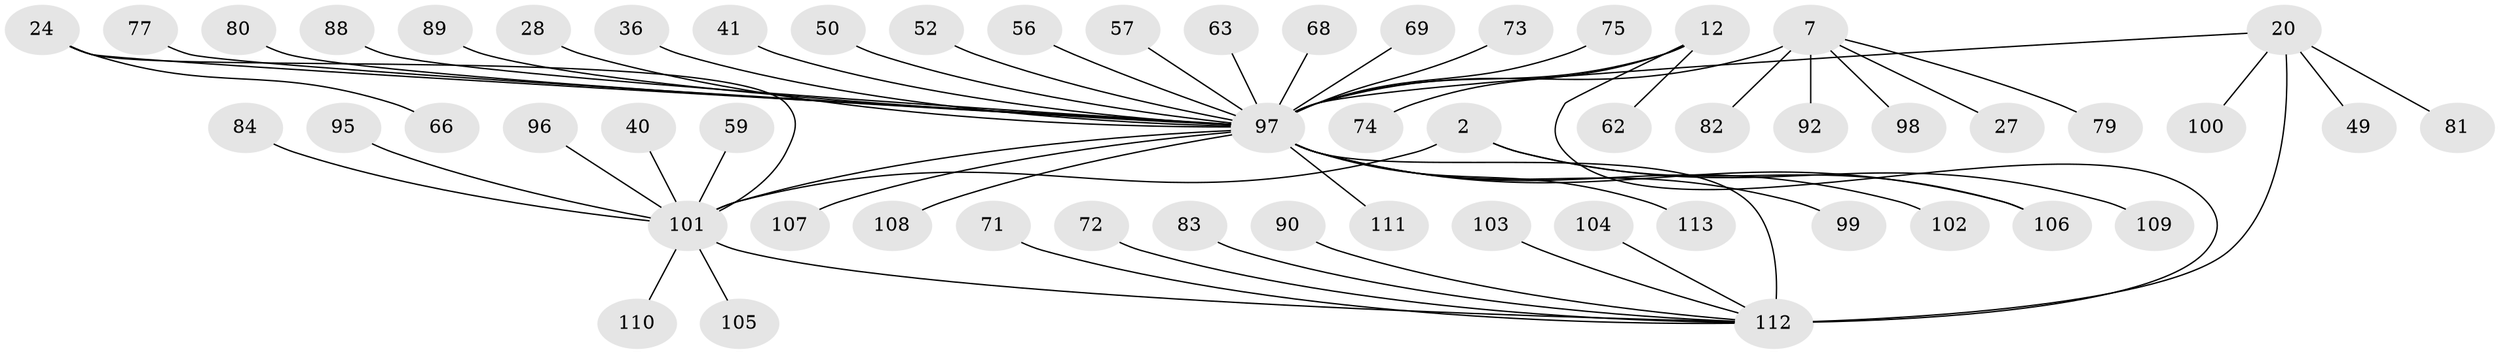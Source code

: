 // original degree distribution, {4: 0.017699115044247787, 6: 0.008849557522123894, 7: 0.04424778761061947, 8: 0.061946902654867256, 13: 0.02654867256637168, 10: 0.008849557522123894, 5: 0.035398230088495575, 9: 0.017699115044247787, 11: 0.008849557522123894, 1: 0.5929203539823009, 3: 0.035398230088495575, 2: 0.1415929203539823}
// Generated by graph-tools (version 1.1) at 2025/55/03/09/25 04:55:28]
// undirected, 56 vertices, 60 edges
graph export_dot {
graph [start="1"]
  node [color=gray90,style=filled];
  2 [super="+1"];
  7 [super="+6"];
  12 [super="+11"];
  20 [super="+17"];
  24 [super="+21"];
  27;
  28;
  36;
  40;
  41;
  49;
  50;
  52;
  56;
  57 [super="+45"];
  59;
  62;
  63;
  66;
  68 [super="+65"];
  69;
  71;
  72;
  73;
  74;
  75;
  77;
  79;
  80;
  81 [super="+78"];
  82;
  83 [super="+38"];
  84;
  88;
  89 [super="+85"];
  90;
  92;
  95;
  96;
  97 [super="+25+46+47+67+93+26"];
  98;
  99;
  100;
  101 [super="+29+53+4+55+30"];
  102;
  103 [super="+61"];
  104;
  105;
  106 [super="+94"];
  107;
  108;
  109;
  110 [super="+43"];
  111;
  112 [super="+37+86+44+58+60"];
  113 [super="+76"];
  2 -- 109;
  2 -- 101 [weight=6];
  2 -- 106;
  7 -- 27;
  7 -- 79;
  7 -- 82;
  7 -- 98;
  7 -- 92;
  7 -- 97 [weight=8];
  12 -- 74;
  12 -- 62;
  12 -- 97 [weight=7];
  12 -- 112;
  20 -- 49;
  20 -- 100;
  20 -- 81;
  20 -- 97;
  20 -- 112 [weight=6];
  24 -- 66;
  24 -- 97 [weight=6];
  24 -- 101;
  28 -- 97;
  36 -- 97;
  40 -- 101;
  41 -- 97;
  50 -- 97;
  52 -- 97;
  56 -- 97;
  57 -- 97;
  59 -- 101;
  63 -- 97;
  68 -- 97;
  69 -- 97;
  71 -- 112;
  72 -- 112;
  73 -- 97;
  75 -- 97;
  77 -- 97;
  80 -- 97;
  83 -- 112;
  84 -- 101;
  88 -- 97;
  89 -- 97;
  90 -- 112;
  95 -- 101;
  96 -- 101;
  97 -- 101 [weight=4];
  97 -- 108;
  97 -- 112 [weight=3];
  97 -- 99;
  97 -- 102;
  97 -- 106 [weight=2];
  97 -- 107;
  97 -- 111;
  97 -- 113;
  101 -- 110;
  101 -- 105;
  101 -- 112 [weight=2];
  103 -- 112;
  104 -- 112;
}
